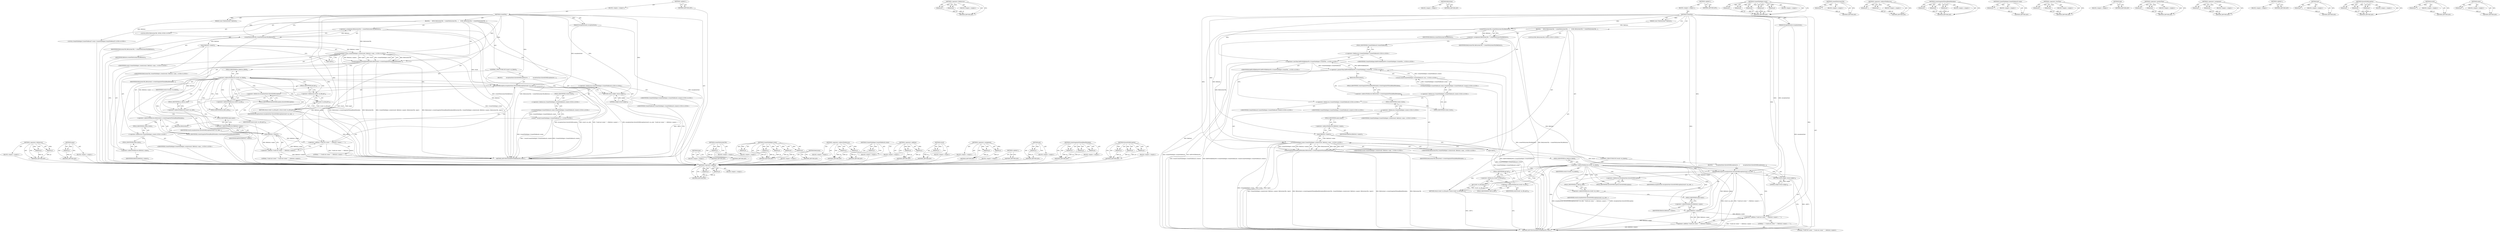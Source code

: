digraph "throwDOMException" {
vulnerable_173 [label=<(METHOD,&lt;operator&gt;.addition)>];
vulnerable_174 [label=<(PARAM,p1)>];
vulnerable_175 [label=<(PARAM,p2)>];
vulnerable_176 [label=<(BLOCK,&lt;empty&gt;,&lt;empty&gt;)>];
vulnerable_177 [label=<(METHOD_RETURN,ANY)>];
vulnerable_125 [label=<(METHOD,&lt;operator&gt;.fieldAccess)>];
vulnerable_126 [label=<(PARAM,p1)>];
vulnerable_127 [label=<(PARAM,p2)>];
vulnerable_128 [label=<(BLOCK,&lt;empty&gt;,&lt;empty&gt;)>];
vulnerable_129 [label=<(METHOD_RETURN,ANY)>];
vulnerable_149 [label=<(METHOD,fileSystem)>];
vulnerable_150 [label=<(BLOCK,&lt;empty&gt;,&lt;empty&gt;)>];
vulnerable_151 [label=<(METHOD_RETURN,ANY)>];
vulnerable_6 [label=<(METHOD,&lt;global&gt;)<SUB>1</SUB>>];
vulnerable_7 [label=<(BLOCK,&lt;empty&gt;,&lt;empty&gt;)<SUB>1</SUB>>];
vulnerable_8 [label=<(METHOD,createFile)<SUB>1</SUB>>];
vulnerable_9 [label=<(PARAM,const FileEntrySync* fileEntry)<SUB>1</SUB>>];
vulnerable_10 [label=<(PARAM,ExceptionState&amp; exceptionState)<SUB>1</SUB>>];
vulnerable_11 [label=<(BLOCK,{
     KURL fileSystemURL = createFileSystemURL...,{
     KURL fileSystemURL = createFileSystemURL...)<SUB>2</SUB>>];
vulnerable_12 [label="<(LOCAL,KURL fileSystemURL: KURL)<SUB>3</SUB>>"];
vulnerable_13 [label=<(&lt;operator&gt;.assignment,fileSystemURL = createFileSystemURL(fileEntry))<SUB>3</SUB>>];
vulnerable_14 [label=<(IDENTIFIER,fileSystemURL,fileSystemURL = createFileSystemURL(fileEntry))<SUB>3</SUB>>];
vulnerable_15 [label=<(createFileSystemURL,createFileSystemURL(fileEntry))<SUB>3</SUB>>];
vulnerable_16 [label=<(IDENTIFIER,fileEntry,createFileSystemURL(fileEntry))<SUB>3</SUB>>];
vulnerable_17 [label="<(&lt;operator&gt;.greaterThan,RefPtrWillBeRawPtr&lt;CreateFileHelper::CreateFile...)<SUB>4</SUB>>"];
vulnerable_18 [label="<(&lt;operator&gt;.lessThan,RefPtrWillBeRawPtr&lt;CreateFileHelper::CreateFile...)<SUB>4</SUB>>"];
vulnerable_19 [label="<(IDENTIFIER,RefPtrWillBeRawPtr,RefPtrWillBeRawPtr&lt;CreateFileHelper::CreateFile...)<SUB>4</SUB>>"];
vulnerable_20 [label="<(&lt;operator&gt;.fieldAccess,CreateFileHelper::CreateFileResult)<SUB>4</SUB>>"];
vulnerable_21 [label="<(IDENTIFIER,CreateFileHelper,RefPtrWillBeRawPtr&lt;CreateFileHelper::CreateFile...)<SUB>4</SUB>>"];
vulnerable_22 [label=<(FIELD_IDENTIFIER,CreateFileResult,CreateFileResult)<SUB>4</SUB>>];
vulnerable_23 [label="<(result,result(CreateFileHelper::CreateFileResult::crea...)<SUB>4</SUB>>"];
vulnerable_24 [label="<(CreateFileHelper.CreateFileResult.create,CreateFileHelper::CreateFileResult::create())<SUB>4</SUB>>"];
vulnerable_25 [label="<(&lt;operator&gt;.fieldAccess,CreateFileHelper::CreateFileResult::create)<SUB>4</SUB>>"];
vulnerable_26 [label="<(&lt;operator&gt;.fieldAccess,CreateFileHelper::CreateFileResult)<SUB>4</SUB>>"];
vulnerable_27 [label="<(IDENTIFIER,CreateFileHelper,CreateFileHelper::CreateFileResult::create())<SUB>4</SUB>>"];
vulnerable_28 [label="<(IDENTIFIER,CreateFileResult,CreateFileHelper::CreateFileResult::create())<SUB>4</SUB>>"];
vulnerable_29 [label=<(FIELD_IDENTIFIER,create,create)<SUB>4</SUB>>];
vulnerable_30 [label=<(createSnapshotFileAndReadMetadata,fileSystem()-&gt;createSnapshotFileAndReadMetadata...)<SUB>5</SUB>>];
vulnerable_31 [label=<(&lt;operator&gt;.indirectFieldAccess,fileSystem()-&gt;createSnapshotFileAndReadMetadata)<SUB>5</SUB>>];
vulnerable_32 [label=<(fileSystem,fileSystem())<SUB>5</SUB>>];
vulnerable_33 [label=<(FIELD_IDENTIFIER,createSnapshotFileAndReadMetadata,createSnapshotFileAndReadMetadata)<SUB>5</SUB>>];
vulnerable_34 [label=<(IDENTIFIER,fileSystemURL,fileSystem()-&gt;createSnapshotFileAndReadMetadata...)<SUB>5</SUB>>];
vulnerable_35 [label="<(CreateFileHelper.create,CreateFileHelper::create(result, fileEntry-&gt;nam...)<SUB>5</SUB>>"];
vulnerable_36 [label="<(&lt;operator&gt;.fieldAccess,CreateFileHelper::create)<SUB>5</SUB>>"];
vulnerable_37 [label="<(IDENTIFIER,CreateFileHelper,CreateFileHelper::create(result, fileEntry-&gt;nam...)<SUB>5</SUB>>"];
vulnerable_38 [label=<(FIELD_IDENTIFIER,create,create)<SUB>5</SUB>>];
vulnerable_39 [label="<(IDENTIFIER,result,CreateFileHelper::create(result, fileEntry-&gt;nam...)<SUB>5</SUB>>"];
vulnerable_40 [label=<(name,fileEntry-&gt;name())<SUB>5</SUB>>];
vulnerable_41 [label=<(&lt;operator&gt;.indirectFieldAccess,fileEntry-&gt;name)<SUB>5</SUB>>];
vulnerable_42 [label=<(IDENTIFIER,fileEntry,fileEntry-&gt;name())<SUB>5</SUB>>];
vulnerable_43 [label=<(FIELD_IDENTIFIER,name,name)<SUB>5</SUB>>];
vulnerable_44 [label="<(IDENTIFIER,fileSystemURL,CreateFileHelper::create(result, fileEntry-&gt;nam...)<SUB>5</SUB>>"];
vulnerable_45 [label=<(type,type())<SUB>5</SUB>>];
vulnerable_46 [label=<(CONTROL_STRUCTURE,IF,if (result-&gt;m_failed))<SUB>6</SUB>>];
vulnerable_47 [label=<(&lt;operator&gt;.indirectFieldAccess,result-&gt;m_failed)<SUB>6</SUB>>];
vulnerable_48 [label=<(IDENTIFIER,result,if (result-&gt;m_failed))<SUB>6</SUB>>];
vulnerable_49 [label=<(FIELD_IDENTIFIER,m_failed,m_failed)<SUB>6</SUB>>];
vulnerable_50 [label=<(BLOCK,{
         exceptionState.throwDOMException(res...,{
         exceptionState.throwDOMException(res...)<SUB>6</SUB>>];
vulnerable_51 [label=<(throwDOMException,exceptionState.throwDOMException(result-&gt;m_code...)<SUB>7</SUB>>];
vulnerable_52 [label=<(&lt;operator&gt;.fieldAccess,exceptionState.throwDOMException)<SUB>7</SUB>>];
vulnerable_53 [label=<(IDENTIFIER,exceptionState,exceptionState.throwDOMException(result-&gt;m_code...)<SUB>7</SUB>>];
vulnerable_54 [label=<(FIELD_IDENTIFIER,throwDOMException,throwDOMException)<SUB>7</SUB>>];
vulnerable_55 [label=<(&lt;operator&gt;.indirectFieldAccess,result-&gt;m_code)<SUB>7</SUB>>];
vulnerable_56 [label=<(IDENTIFIER,result,exceptionState.throwDOMException(result-&gt;m_code...)<SUB>7</SUB>>];
vulnerable_57 [label=<(FIELD_IDENTIFIER,m_code,m_code)<SUB>7</SUB>>];
vulnerable_58 [label=<(&lt;operator&gt;.addition,&quot;Could not create '&quot; + fileEntry-&gt;name() + &quot;'.&quot;)<SUB>7</SUB>>];
vulnerable_59 [label=<(&lt;operator&gt;.addition,&quot;Could not create '&quot; + fileEntry-&gt;name())<SUB>7</SUB>>];
vulnerable_60 [label=<(LITERAL,&quot;Could not create '&quot;,&quot;Could not create '&quot; + fileEntry-&gt;name())<SUB>7</SUB>>];
vulnerable_61 [label=<(name,fileEntry-&gt;name())<SUB>7</SUB>>];
vulnerable_62 [label=<(&lt;operator&gt;.indirectFieldAccess,fileEntry-&gt;name)<SUB>7</SUB>>];
vulnerable_63 [label=<(IDENTIFIER,fileEntry,fileEntry-&gt;name())<SUB>7</SUB>>];
vulnerable_64 [label=<(FIELD_IDENTIFIER,name,name)<SUB>7</SUB>>];
vulnerable_65 [label=<(LITERAL,&quot;'.&quot;,&quot;Could not create '&quot; + fileEntry-&gt;name() + &quot;'.&quot;)<SUB>7</SUB>>];
vulnerable_66 [label=<(RETURN,return nullptr;,return nullptr;)<SUB>8</SUB>>];
vulnerable_67 [label=<(LITERAL,nullptr,return nullptr;)<SUB>8</SUB>>];
vulnerable_68 [label=<(RETURN,return result-&gt;m_file.get();,return result-&gt;m_file.get();)<SUB>10</SUB>>];
vulnerable_69 [label=<(get,result-&gt;m_file.get())<SUB>10</SUB>>];
vulnerable_70 [label=<(&lt;operator&gt;.fieldAccess,result-&gt;m_file.get)<SUB>10</SUB>>];
vulnerable_71 [label=<(&lt;operator&gt;.indirectFieldAccess,result-&gt;m_file)<SUB>10</SUB>>];
vulnerable_72 [label=<(IDENTIFIER,result,result-&gt;m_file.get())<SUB>10</SUB>>];
vulnerable_73 [label=<(FIELD_IDENTIFIER,m_file,m_file)<SUB>10</SUB>>];
vulnerable_74 [label=<(FIELD_IDENTIFIER,get,get)<SUB>10</SUB>>];
vulnerable_75 [label=<(METHOD_RETURN,PassRefPtrWillBeRawPtr&lt;File&gt;)<SUB>1</SUB>>];
vulnerable_77 [label=<(METHOD_RETURN,ANY)<SUB>1</SUB>>];
vulnerable_152 [label=<(METHOD,CreateFileHelper.create)>];
vulnerable_153 [label=<(PARAM,p1)>];
vulnerable_154 [label=<(PARAM,p2)>];
vulnerable_155 [label=<(PARAM,p3)>];
vulnerable_156 [label=<(PARAM,p4)>];
vulnerable_157 [label=<(PARAM,p5)>];
vulnerable_158 [label=<(BLOCK,&lt;empty&gt;,&lt;empty&gt;)>];
vulnerable_159 [label=<(METHOD_RETURN,ANY)>];
vulnerable_111 [label=<(METHOD,createFileSystemURL)>];
vulnerable_112 [label=<(PARAM,p1)>];
vulnerable_113 [label=<(BLOCK,&lt;empty&gt;,&lt;empty&gt;)>];
vulnerable_114 [label=<(METHOD_RETURN,ANY)>];
vulnerable_144 [label=<(METHOD,&lt;operator&gt;.indirectFieldAccess)>];
vulnerable_145 [label=<(PARAM,p1)>];
vulnerable_146 [label=<(PARAM,p2)>];
vulnerable_147 [label=<(BLOCK,&lt;empty&gt;,&lt;empty&gt;)>];
vulnerable_148 [label=<(METHOD_RETURN,ANY)>];
vulnerable_138 [label=<(METHOD,createSnapshotFileAndReadMetadata)>];
vulnerable_139 [label=<(PARAM,p1)>];
vulnerable_140 [label=<(PARAM,p2)>];
vulnerable_141 [label=<(PARAM,p3)>];
vulnerable_142 [label=<(BLOCK,&lt;empty&gt;,&lt;empty&gt;)>];
vulnerable_143 [label=<(METHOD_RETURN,ANY)>];
vulnerable_134 [label=<(METHOD,CreateFileHelper.CreateFileResult.create)>];
vulnerable_135 [label=<(PARAM,p1)>];
vulnerable_136 [label=<(BLOCK,&lt;empty&gt;,&lt;empty&gt;)>];
vulnerable_137 [label=<(METHOD_RETURN,ANY)>];
vulnerable_120 [label=<(METHOD,&lt;operator&gt;.lessThan)>];
vulnerable_121 [label=<(PARAM,p1)>];
vulnerable_122 [label=<(PARAM,p2)>];
vulnerable_123 [label=<(BLOCK,&lt;empty&gt;,&lt;empty&gt;)>];
vulnerable_124 [label=<(METHOD_RETURN,ANY)>];
vulnerable_164 [label=<(METHOD,type)>];
vulnerable_165 [label=<(BLOCK,&lt;empty&gt;,&lt;empty&gt;)>];
vulnerable_166 [label=<(METHOD_RETURN,ANY)>];
vulnerable_115 [label=<(METHOD,&lt;operator&gt;.greaterThan)>];
vulnerable_116 [label=<(PARAM,p1)>];
vulnerable_117 [label=<(PARAM,p2)>];
vulnerable_118 [label=<(BLOCK,&lt;empty&gt;,&lt;empty&gt;)>];
vulnerable_119 [label=<(METHOD_RETURN,ANY)>];
vulnerable_106 [label=<(METHOD,&lt;operator&gt;.assignment)>];
vulnerable_107 [label=<(PARAM,p1)>];
vulnerable_108 [label=<(PARAM,p2)>];
vulnerable_109 [label=<(BLOCK,&lt;empty&gt;,&lt;empty&gt;)>];
vulnerable_110 [label=<(METHOD_RETURN,ANY)>];
vulnerable_100 [label=<(METHOD,&lt;global&gt;)<SUB>1</SUB>>];
vulnerable_101 [label=<(BLOCK,&lt;empty&gt;,&lt;empty&gt;)>];
vulnerable_102 [label=<(METHOD_RETURN,ANY)>];
vulnerable_178 [label=<(METHOD,get)>];
vulnerable_179 [label=<(PARAM,p1)>];
vulnerable_180 [label=<(BLOCK,&lt;empty&gt;,&lt;empty&gt;)>];
vulnerable_181 [label=<(METHOD_RETURN,ANY)>];
vulnerable_167 [label=<(METHOD,throwDOMException)>];
vulnerable_168 [label=<(PARAM,p1)>];
vulnerable_169 [label=<(PARAM,p2)>];
vulnerable_170 [label=<(PARAM,p3)>];
vulnerable_171 [label=<(BLOCK,&lt;empty&gt;,&lt;empty&gt;)>];
vulnerable_172 [label=<(METHOD_RETURN,ANY)>];
vulnerable_130 [label=<(METHOD,result)>];
vulnerable_131 [label=<(PARAM,p1)>];
vulnerable_132 [label=<(BLOCK,&lt;empty&gt;,&lt;empty&gt;)>];
vulnerable_133 [label=<(METHOD_RETURN,ANY)>];
vulnerable_160 [label=<(METHOD,name)>];
vulnerable_161 [label=<(PARAM,p1)>];
vulnerable_162 [label=<(BLOCK,&lt;empty&gt;,&lt;empty&gt;)>];
vulnerable_163 [label=<(METHOD_RETURN,ANY)>];
fixed_120 [label=<(METHOD,&lt;operator&gt;.fieldAccess)>];
fixed_121 [label=<(PARAM,p1)>];
fixed_122 [label=<(PARAM,p2)>];
fixed_123 [label=<(BLOCK,&lt;empty&gt;,&lt;empty&gt;)>];
fixed_124 [label=<(METHOD_RETURN,ANY)>];
fixed_147 [label=<(METHOD,name)>];
fixed_148 [label=<(PARAM,p1)>];
fixed_149 [label=<(BLOCK,&lt;empty&gt;,&lt;empty&gt;)>];
fixed_150 [label=<(METHOD_RETURN,ANY)>];
fixed_6 [label=<(METHOD,&lt;global&gt;)<SUB>1</SUB>>];
fixed_7 [label=<(BLOCK,&lt;empty&gt;,&lt;empty&gt;)<SUB>1</SUB>>];
fixed_8 [label=<(METHOD,createFile)<SUB>1</SUB>>];
fixed_9 [label=<(PARAM,const FileEntrySync* fileEntry)<SUB>1</SUB>>];
fixed_10 [label=<(PARAM,ExceptionState&amp; exceptionState)<SUB>1</SUB>>];
fixed_11 [label=<(BLOCK,{
     KURL fileSystemURL = createFileSystemURL...,{
     KURL fileSystemURL = createFileSystemURL...)<SUB>2</SUB>>];
fixed_12 [label="<(LOCAL,KURL fileSystemURL: KURL)<SUB>3</SUB>>"];
fixed_13 [label=<(&lt;operator&gt;.assignment,fileSystemURL = createFileSystemURL(fileEntry))<SUB>3</SUB>>];
fixed_14 [label=<(IDENTIFIER,fileSystemURL,fileSystemURL = createFileSystemURL(fileEntry))<SUB>3</SUB>>];
fixed_15 [label=<(createFileSystemURL,createFileSystemURL(fileEntry))<SUB>3</SUB>>];
fixed_16 [label=<(IDENTIFIER,fileEntry,createFileSystemURL(fileEntry))<SUB>3</SUB>>];
fixed_17 [label="<(LOCAL,CreateFileHelper.CreateFileResult* result: CreateFileHelper.CreateFileResult*)<SUB>4</SUB>>"];
fixed_18 [label="<(result,* result(CreateFileHelper::CreateFileResult::cr...)<SUB>4</SUB>>"];
fixed_19 [label="<(CreateFileHelper.CreateFileResult.create,CreateFileHelper::CreateFileResult::create())<SUB>4</SUB>>"];
fixed_20 [label="<(&lt;operator&gt;.fieldAccess,CreateFileHelper::CreateFileResult::create)<SUB>4</SUB>>"];
fixed_21 [label="<(&lt;operator&gt;.fieldAccess,CreateFileHelper::CreateFileResult)<SUB>4</SUB>>"];
fixed_22 [label="<(IDENTIFIER,CreateFileHelper,CreateFileHelper::CreateFileResult::create())<SUB>4</SUB>>"];
fixed_23 [label="<(IDENTIFIER,CreateFileResult,CreateFileHelper::CreateFileResult::create())<SUB>4</SUB>>"];
fixed_24 [label=<(FIELD_IDENTIFIER,create,create)<SUB>4</SUB>>];
fixed_25 [label=<(createSnapshotFileAndReadMetadata,fileSystem()-&gt;createSnapshotFileAndReadMetadata...)<SUB>5</SUB>>];
fixed_26 [label=<(&lt;operator&gt;.indirectFieldAccess,fileSystem()-&gt;createSnapshotFileAndReadMetadata)<SUB>5</SUB>>];
fixed_27 [label=<(fileSystem,fileSystem())<SUB>5</SUB>>];
fixed_28 [label=<(FIELD_IDENTIFIER,createSnapshotFileAndReadMetadata,createSnapshotFileAndReadMetadata)<SUB>5</SUB>>];
fixed_29 [label=<(IDENTIFIER,fileSystemURL,fileSystem()-&gt;createSnapshotFileAndReadMetadata...)<SUB>5</SUB>>];
fixed_30 [label="<(CreateFileHelper.create,CreateFileHelper::create(result, fileEntry-&gt;nam...)<SUB>5</SUB>>"];
fixed_31 [label="<(&lt;operator&gt;.fieldAccess,CreateFileHelper::create)<SUB>5</SUB>>"];
fixed_32 [label="<(IDENTIFIER,CreateFileHelper,CreateFileHelper::create(result, fileEntry-&gt;nam...)<SUB>5</SUB>>"];
fixed_33 [label=<(FIELD_IDENTIFIER,create,create)<SUB>5</SUB>>];
fixed_34 [label="<(IDENTIFIER,result,CreateFileHelper::create(result, fileEntry-&gt;nam...)<SUB>5</SUB>>"];
fixed_35 [label=<(name,fileEntry-&gt;name())<SUB>5</SUB>>];
fixed_36 [label=<(&lt;operator&gt;.indirectFieldAccess,fileEntry-&gt;name)<SUB>5</SUB>>];
fixed_37 [label=<(IDENTIFIER,fileEntry,fileEntry-&gt;name())<SUB>5</SUB>>];
fixed_38 [label=<(FIELD_IDENTIFIER,name,name)<SUB>5</SUB>>];
fixed_39 [label="<(IDENTIFIER,fileSystemURL,CreateFileHelper::create(result, fileEntry-&gt;nam...)<SUB>5</SUB>>"];
fixed_40 [label=<(type,type())<SUB>5</SUB>>];
fixed_41 [label=<(CONTROL_STRUCTURE,IF,if (result-&gt;m_failed))<SUB>6</SUB>>];
fixed_42 [label=<(&lt;operator&gt;.indirectFieldAccess,result-&gt;m_failed)<SUB>6</SUB>>];
fixed_43 [label=<(IDENTIFIER,result,if (result-&gt;m_failed))<SUB>6</SUB>>];
fixed_44 [label=<(FIELD_IDENTIFIER,m_failed,m_failed)<SUB>6</SUB>>];
fixed_45 [label=<(BLOCK,{
         exceptionState.throwDOMException(res...,{
         exceptionState.throwDOMException(res...)<SUB>6</SUB>>];
fixed_46 [label=<(throwDOMException,exceptionState.throwDOMException(result-&gt;m_code...)<SUB>7</SUB>>];
fixed_47 [label=<(&lt;operator&gt;.fieldAccess,exceptionState.throwDOMException)<SUB>7</SUB>>];
fixed_48 [label=<(IDENTIFIER,exceptionState,exceptionState.throwDOMException(result-&gt;m_code...)<SUB>7</SUB>>];
fixed_49 [label=<(FIELD_IDENTIFIER,throwDOMException,throwDOMException)<SUB>7</SUB>>];
fixed_50 [label=<(&lt;operator&gt;.indirectFieldAccess,result-&gt;m_code)<SUB>7</SUB>>];
fixed_51 [label=<(IDENTIFIER,result,exceptionState.throwDOMException(result-&gt;m_code...)<SUB>7</SUB>>];
fixed_52 [label=<(FIELD_IDENTIFIER,m_code,m_code)<SUB>7</SUB>>];
fixed_53 [label=<(&lt;operator&gt;.addition,&quot;Could not create '&quot; + fileEntry-&gt;name() + &quot;'.&quot;)<SUB>7</SUB>>];
fixed_54 [label=<(&lt;operator&gt;.addition,&quot;Could not create '&quot; + fileEntry-&gt;name())<SUB>7</SUB>>];
fixed_55 [label=<(LITERAL,&quot;Could not create '&quot;,&quot;Could not create '&quot; + fileEntry-&gt;name())<SUB>7</SUB>>];
fixed_56 [label=<(name,fileEntry-&gt;name())<SUB>7</SUB>>];
fixed_57 [label=<(&lt;operator&gt;.indirectFieldAccess,fileEntry-&gt;name)<SUB>7</SUB>>];
fixed_58 [label=<(IDENTIFIER,fileEntry,fileEntry-&gt;name())<SUB>7</SUB>>];
fixed_59 [label=<(FIELD_IDENTIFIER,name,name)<SUB>7</SUB>>];
fixed_60 [label=<(LITERAL,&quot;'.&quot;,&quot;Could not create '&quot; + fileEntry-&gt;name() + &quot;'.&quot;)<SUB>7</SUB>>];
fixed_61 [label=<(RETURN,return nullptr;,return nullptr;)<SUB>8</SUB>>];
fixed_62 [label=<(LITERAL,nullptr,return nullptr;)<SUB>8</SUB>>];
fixed_63 [label=<(RETURN,return result-&gt;m_file.get();,return result-&gt;m_file.get();)<SUB>10</SUB>>];
fixed_64 [label=<(get,result-&gt;m_file.get())<SUB>10</SUB>>];
fixed_65 [label=<(&lt;operator&gt;.fieldAccess,result-&gt;m_file.get)<SUB>10</SUB>>];
fixed_66 [label=<(&lt;operator&gt;.indirectFieldAccess,result-&gt;m_file)<SUB>10</SUB>>];
fixed_67 [label=<(IDENTIFIER,result,result-&gt;m_file.get())<SUB>10</SUB>>];
fixed_68 [label=<(FIELD_IDENTIFIER,m_file,m_file)<SUB>10</SUB>>];
fixed_69 [label=<(FIELD_IDENTIFIER,get,get)<SUB>10</SUB>>];
fixed_70 [label=<(METHOD_RETURN,PassRefPtrWillBeRawPtr&lt;File&gt;)<SUB>1</SUB>>];
fixed_72 [label=<(METHOD_RETURN,ANY)<SUB>1</SUB>>];
fixed_151 [label=<(METHOD,type)>];
fixed_152 [label=<(BLOCK,&lt;empty&gt;,&lt;empty&gt;)>];
fixed_153 [label=<(METHOD_RETURN,ANY)>];
fixed_108 [label=<(METHOD,createFileSystemURL)>];
fixed_109 [label=<(PARAM,p1)>];
fixed_110 [label=<(BLOCK,&lt;empty&gt;,&lt;empty&gt;)>];
fixed_111 [label=<(METHOD_RETURN,ANY)>];
fixed_139 [label=<(METHOD,CreateFileHelper.create)>];
fixed_140 [label=<(PARAM,p1)>];
fixed_141 [label=<(PARAM,p2)>];
fixed_142 [label=<(PARAM,p3)>];
fixed_143 [label=<(PARAM,p4)>];
fixed_144 [label=<(PARAM,p5)>];
fixed_145 [label=<(BLOCK,&lt;empty&gt;,&lt;empty&gt;)>];
fixed_146 [label=<(METHOD_RETURN,ANY)>];
fixed_136 [label=<(METHOD,fileSystem)>];
fixed_137 [label=<(BLOCK,&lt;empty&gt;,&lt;empty&gt;)>];
fixed_138 [label=<(METHOD_RETURN,ANY)>];
fixed_131 [label=<(METHOD,&lt;operator&gt;.indirectFieldAccess)>];
fixed_132 [label=<(PARAM,p1)>];
fixed_133 [label=<(PARAM,p2)>];
fixed_134 [label=<(BLOCK,&lt;empty&gt;,&lt;empty&gt;)>];
fixed_135 [label=<(METHOD_RETURN,ANY)>];
fixed_116 [label=<(METHOD,CreateFileHelper.CreateFileResult.create)>];
fixed_117 [label=<(PARAM,p1)>];
fixed_118 [label=<(BLOCK,&lt;empty&gt;,&lt;empty&gt;)>];
fixed_119 [label=<(METHOD_RETURN,ANY)>];
fixed_160 [label=<(METHOD,&lt;operator&gt;.addition)>];
fixed_161 [label=<(PARAM,p1)>];
fixed_162 [label=<(PARAM,p2)>];
fixed_163 [label=<(BLOCK,&lt;empty&gt;,&lt;empty&gt;)>];
fixed_164 [label=<(METHOD_RETURN,ANY)>];
fixed_112 [label=<(METHOD,result)>];
fixed_113 [label=<(PARAM,p1)>];
fixed_114 [label=<(BLOCK,&lt;empty&gt;,&lt;empty&gt;)>];
fixed_115 [label=<(METHOD_RETURN,ANY)>];
fixed_103 [label=<(METHOD,&lt;operator&gt;.assignment)>];
fixed_104 [label=<(PARAM,p1)>];
fixed_105 [label=<(PARAM,p2)>];
fixed_106 [label=<(BLOCK,&lt;empty&gt;,&lt;empty&gt;)>];
fixed_107 [label=<(METHOD_RETURN,ANY)>];
fixed_97 [label=<(METHOD,&lt;global&gt;)<SUB>1</SUB>>];
fixed_98 [label=<(BLOCK,&lt;empty&gt;,&lt;empty&gt;)>];
fixed_99 [label=<(METHOD_RETURN,ANY)>];
fixed_165 [label=<(METHOD,get)>];
fixed_166 [label=<(PARAM,p1)>];
fixed_167 [label=<(BLOCK,&lt;empty&gt;,&lt;empty&gt;)>];
fixed_168 [label=<(METHOD_RETURN,ANY)>];
fixed_125 [label=<(METHOD,createSnapshotFileAndReadMetadata)>];
fixed_126 [label=<(PARAM,p1)>];
fixed_127 [label=<(PARAM,p2)>];
fixed_128 [label=<(PARAM,p3)>];
fixed_129 [label=<(BLOCK,&lt;empty&gt;,&lt;empty&gt;)>];
fixed_130 [label=<(METHOD_RETURN,ANY)>];
fixed_154 [label=<(METHOD,throwDOMException)>];
fixed_155 [label=<(PARAM,p1)>];
fixed_156 [label=<(PARAM,p2)>];
fixed_157 [label=<(PARAM,p3)>];
fixed_158 [label=<(BLOCK,&lt;empty&gt;,&lt;empty&gt;)>];
fixed_159 [label=<(METHOD_RETURN,ANY)>];
vulnerable_173 -> vulnerable_174  [key=0, label="AST: "];
vulnerable_173 -> vulnerable_174  [key=1, label="DDG: "];
vulnerable_173 -> vulnerable_176  [key=0, label="AST: "];
vulnerable_173 -> vulnerable_175  [key=0, label="AST: "];
vulnerable_173 -> vulnerable_175  [key=1, label="DDG: "];
vulnerable_173 -> vulnerable_177  [key=0, label="AST: "];
vulnerable_173 -> vulnerable_177  [key=1, label="CFG: "];
vulnerable_174 -> vulnerable_177  [key=0, label="DDG: p1"];
vulnerable_175 -> vulnerable_177  [key=0, label="DDG: p2"];
vulnerable_125 -> vulnerable_126  [key=0, label="AST: "];
vulnerable_125 -> vulnerable_126  [key=1, label="DDG: "];
vulnerable_125 -> vulnerable_128  [key=0, label="AST: "];
vulnerable_125 -> vulnerable_127  [key=0, label="AST: "];
vulnerable_125 -> vulnerable_127  [key=1, label="DDG: "];
vulnerable_125 -> vulnerable_129  [key=0, label="AST: "];
vulnerable_125 -> vulnerable_129  [key=1, label="CFG: "];
vulnerable_126 -> vulnerable_129  [key=0, label="DDG: p1"];
vulnerable_127 -> vulnerable_129  [key=0, label="DDG: p2"];
vulnerable_149 -> vulnerable_150  [key=0, label="AST: "];
vulnerable_149 -> vulnerable_151  [key=0, label="AST: "];
vulnerable_149 -> vulnerable_151  [key=1, label="CFG: "];
vulnerable_6 -> vulnerable_7  [key=0, label="AST: "];
vulnerable_6 -> vulnerable_77  [key=0, label="AST: "];
vulnerable_6 -> vulnerable_77  [key=1, label="CFG: "];
vulnerable_7 -> vulnerable_8  [key=0, label="AST: "];
vulnerable_8 -> vulnerable_9  [key=0, label="AST: "];
vulnerable_8 -> vulnerable_9  [key=1, label="DDG: "];
vulnerable_8 -> vulnerable_10  [key=0, label="AST: "];
vulnerable_8 -> vulnerable_10  [key=1, label="DDG: "];
vulnerable_8 -> vulnerable_11  [key=0, label="AST: "];
vulnerable_8 -> vulnerable_75  [key=0, label="AST: "];
vulnerable_8 -> vulnerable_15  [key=0, label="CFG: "];
vulnerable_8 -> vulnerable_15  [key=1, label="DDG: "];
vulnerable_8 -> vulnerable_30  [key=0, label="DDG: "];
vulnerable_8 -> vulnerable_18  [key=0, label="DDG: "];
vulnerable_8 -> vulnerable_35  [key=0, label="DDG: "];
vulnerable_8 -> vulnerable_66  [key=0, label="DDG: "];
vulnerable_8 -> vulnerable_51  [key=0, label="DDG: "];
vulnerable_8 -> vulnerable_67  [key=0, label="DDG: "];
vulnerable_8 -> vulnerable_58  [key=0, label="DDG: "];
vulnerable_8 -> vulnerable_59  [key=0, label="DDG: "];
vulnerable_9 -> vulnerable_15  [key=0, label="DDG: fileEntry"];
vulnerable_10 -> vulnerable_75  [key=0, label="DDG: exceptionState"];
vulnerable_10 -> vulnerable_51  [key=0, label="DDG: exceptionState"];
vulnerable_11 -> vulnerable_12  [key=0, label="AST: "];
vulnerable_11 -> vulnerable_13  [key=0, label="AST: "];
vulnerable_11 -> vulnerable_17  [key=0, label="AST: "];
vulnerable_11 -> vulnerable_30  [key=0, label="AST: "];
vulnerable_11 -> vulnerable_46  [key=0, label="AST: "];
vulnerable_11 -> vulnerable_68  [key=0, label="AST: "];
vulnerable_13 -> vulnerable_14  [key=0, label="AST: "];
vulnerable_13 -> vulnerable_15  [key=0, label="AST: "];
vulnerable_13 -> vulnerable_22  [key=0, label="CFG: "];
vulnerable_13 -> vulnerable_75  [key=0, label="DDG: createFileSystemURL(fileEntry)"];
vulnerable_13 -> vulnerable_75  [key=1, label="DDG: fileSystemURL = createFileSystemURL(fileEntry)"];
vulnerable_13 -> vulnerable_35  [key=0, label="DDG: fileSystemURL"];
vulnerable_15 -> vulnerable_16  [key=0, label="AST: "];
vulnerable_15 -> vulnerable_13  [key=0, label="CFG: "];
vulnerable_15 -> vulnerable_13  [key=1, label="DDG: fileEntry"];
vulnerable_15 -> vulnerable_75  [key=0, label="DDG: fileEntry"];
vulnerable_15 -> vulnerable_40  [key=0, label="DDG: fileEntry"];
vulnerable_15 -> vulnerable_61  [key=0, label="DDG: fileEntry"];
vulnerable_17 -> vulnerable_18  [key=0, label="AST: "];
vulnerable_17 -> vulnerable_23  [key=0, label="AST: "];
vulnerable_17 -> vulnerable_32  [key=0, label="CFG: "];
vulnerable_17 -> vulnerable_75  [key=0, label="DDG: RefPtrWillBeRawPtr&lt;CreateFileHelper::CreateFileResult"];
vulnerable_17 -> vulnerable_75  [key=1, label="DDG: result(CreateFileHelper::CreateFileResult::create())"];
vulnerable_17 -> vulnerable_75  [key=2, label="DDG: RefPtrWillBeRawPtr&lt;CreateFileHelper::CreateFileResult&gt; result(CreateFileHelper::CreateFileResult::create())"];
vulnerable_18 -> vulnerable_19  [key=0, label="AST: "];
vulnerable_18 -> vulnerable_20  [key=0, label="AST: "];
vulnerable_18 -> vulnerable_26  [key=0, label="CFG: "];
vulnerable_18 -> vulnerable_75  [key=0, label="DDG: CreateFileHelper::CreateFileResult"];
vulnerable_18 -> vulnerable_75  [key=1, label="DDG: RefPtrWillBeRawPtr"];
vulnerable_18 -> vulnerable_17  [key=0, label="DDG: RefPtrWillBeRawPtr"];
vulnerable_18 -> vulnerable_17  [key=1, label="DDG: CreateFileHelper::CreateFileResult"];
vulnerable_20 -> vulnerable_21  [key=0, label="AST: "];
vulnerable_20 -> vulnerable_22  [key=0, label="AST: "];
vulnerable_20 -> vulnerable_18  [key=0, label="CFG: "];
vulnerable_22 -> vulnerable_20  [key=0, label="CFG: "];
vulnerable_23 -> vulnerable_24  [key=0, label="AST: "];
vulnerable_23 -> vulnerable_17  [key=0, label="CFG: "];
vulnerable_23 -> vulnerable_17  [key=1, label="DDG: CreateFileHelper::CreateFileResult::create()"];
vulnerable_23 -> vulnerable_75  [key=0, label="DDG: CreateFileHelper::CreateFileResult::create()"];
vulnerable_24 -> vulnerable_25  [key=0, label="AST: "];
vulnerable_24 -> vulnerable_23  [key=0, label="CFG: "];
vulnerable_24 -> vulnerable_23  [key=1, label="DDG: CreateFileHelper::CreateFileResult::create"];
vulnerable_24 -> vulnerable_75  [key=0, label="DDG: CreateFileHelper::CreateFileResult::create"];
vulnerable_25 -> vulnerable_26  [key=0, label="AST: "];
vulnerable_25 -> vulnerable_29  [key=0, label="AST: "];
vulnerable_25 -> vulnerable_24  [key=0, label="CFG: "];
vulnerable_26 -> vulnerable_27  [key=0, label="AST: "];
vulnerable_26 -> vulnerable_28  [key=0, label="AST: "];
vulnerable_26 -> vulnerable_29  [key=0, label="CFG: "];
vulnerable_29 -> vulnerable_25  [key=0, label="CFG: "];
vulnerable_30 -> vulnerable_31  [key=0, label="AST: "];
vulnerable_30 -> vulnerable_34  [key=0, label="AST: "];
vulnerable_30 -> vulnerable_35  [key=0, label="AST: "];
vulnerable_30 -> vulnerable_49  [key=0, label="CFG: "];
vulnerable_30 -> vulnerable_75  [key=0, label="DDG: fileSystem()-&gt;createSnapshotFileAndReadMetadata"];
vulnerable_30 -> vulnerable_75  [key=1, label="DDG: fileSystemURL"];
vulnerable_30 -> vulnerable_75  [key=2, label="DDG: CreateFileHelper::create(result, fileEntry-&gt;name(), fileSystemURL, type())"];
vulnerable_30 -> vulnerable_75  [key=3, label="DDG: fileSystem()-&gt;createSnapshotFileAndReadMetadata(fileSystemURL, CreateFileHelper::create(result, fileEntry-&gt;name(), fileSystemURL, type()))"];
vulnerable_31 -> vulnerable_32  [key=0, label="AST: "];
vulnerable_31 -> vulnerable_33  [key=0, label="AST: "];
vulnerable_31 -> vulnerable_38  [key=0, label="CFG: "];
vulnerable_32 -> vulnerable_33  [key=0, label="CFG: "];
vulnerable_33 -> vulnerable_31  [key=0, label="CFG: "];
vulnerable_35 -> vulnerable_36  [key=0, label="AST: "];
vulnerable_35 -> vulnerable_39  [key=0, label="AST: "];
vulnerable_35 -> vulnerable_40  [key=0, label="AST: "];
vulnerable_35 -> vulnerable_44  [key=0, label="AST: "];
vulnerable_35 -> vulnerable_45  [key=0, label="AST: "];
vulnerable_35 -> vulnerable_30  [key=0, label="CFG: "];
vulnerable_35 -> vulnerable_30  [key=1, label="DDG: fileSystemURL"];
vulnerable_35 -> vulnerable_30  [key=2, label="DDG: type()"];
vulnerable_35 -> vulnerable_30  [key=3, label="DDG: result"];
vulnerable_35 -> vulnerable_30  [key=4, label="DDG: fileEntry-&gt;name()"];
vulnerable_35 -> vulnerable_30  [key=5, label="DDG: CreateFileHelper::create"];
vulnerable_35 -> vulnerable_75  [key=0, label="DDG: CreateFileHelper::create"];
vulnerable_35 -> vulnerable_75  [key=1, label="DDG: result"];
vulnerable_35 -> vulnerable_75  [key=2, label="DDG: type()"];
vulnerable_35 -> vulnerable_51  [key=0, label="DDG: result"];
vulnerable_36 -> vulnerable_37  [key=0, label="AST: "];
vulnerable_36 -> vulnerable_38  [key=0, label="AST: "];
vulnerable_36 -> vulnerable_43  [key=0, label="CFG: "];
vulnerable_38 -> vulnerable_36  [key=0, label="CFG: "];
vulnerable_40 -> vulnerable_41  [key=0, label="AST: "];
vulnerable_40 -> vulnerable_45  [key=0, label="CFG: "];
vulnerable_40 -> vulnerable_35  [key=0, label="DDG: fileEntry-&gt;name"];
vulnerable_40 -> vulnerable_61  [key=0, label="DDG: fileEntry-&gt;name"];
vulnerable_41 -> vulnerable_42  [key=0, label="AST: "];
vulnerable_41 -> vulnerable_43  [key=0, label="AST: "];
vulnerable_41 -> vulnerable_40  [key=0, label="CFG: "];
vulnerable_43 -> vulnerable_41  [key=0, label="CFG: "];
vulnerable_45 -> vulnerable_35  [key=0, label="CFG: "];
vulnerable_46 -> vulnerable_47  [key=0, label="AST: "];
vulnerable_46 -> vulnerable_50  [key=0, label="AST: "];
vulnerable_47 -> vulnerable_48  [key=0, label="AST: "];
vulnerable_47 -> vulnerable_49  [key=0, label="AST: "];
vulnerable_47 -> vulnerable_54  [key=0, label="CFG: "];
vulnerable_47 -> vulnerable_54  [key=1, label="CDG: "];
vulnerable_47 -> vulnerable_73  [key=0, label="CFG: "];
vulnerable_47 -> vulnerable_73  [key=1, label="CDG: "];
vulnerable_47 -> vulnerable_58  [key=0, label="CDG: "];
vulnerable_47 -> vulnerable_68  [key=0, label="CDG: "];
vulnerable_47 -> vulnerable_61  [key=0, label="CDG: "];
vulnerable_47 -> vulnerable_64  [key=0, label="CDG: "];
vulnerable_47 -> vulnerable_51  [key=0, label="CDG: "];
vulnerable_47 -> vulnerable_57  [key=0, label="CDG: "];
vulnerable_47 -> vulnerable_66  [key=0, label="CDG: "];
vulnerable_47 -> vulnerable_71  [key=0, label="CDG: "];
vulnerable_47 -> vulnerable_52  [key=0, label="CDG: "];
vulnerable_47 -> vulnerable_69  [key=0, label="CDG: "];
vulnerable_47 -> vulnerable_70  [key=0, label="CDG: "];
vulnerable_47 -> vulnerable_74  [key=0, label="CDG: "];
vulnerable_47 -> vulnerable_59  [key=0, label="CDG: "];
vulnerable_47 -> vulnerable_55  [key=0, label="CDG: "];
vulnerable_47 -> vulnerable_62  [key=0, label="CDG: "];
vulnerable_49 -> vulnerable_47  [key=0, label="CFG: "];
vulnerable_50 -> vulnerable_51  [key=0, label="AST: "];
vulnerable_50 -> vulnerable_66  [key=0, label="AST: "];
vulnerable_51 -> vulnerable_52  [key=0, label="AST: "];
vulnerable_51 -> vulnerable_55  [key=0, label="AST: "];
vulnerable_51 -> vulnerable_58  [key=0, label="AST: "];
vulnerable_51 -> vulnerable_66  [key=0, label="CFG: "];
vulnerable_51 -> vulnerable_75  [key=0, label="DDG: exceptionState.throwDOMException"];
vulnerable_51 -> vulnerable_75  [key=1, label="DDG: result-&gt;m_code"];
vulnerable_51 -> vulnerable_75  [key=2, label="DDG: &quot;Could not create '&quot; + fileEntry-&gt;name() + &quot;'.&quot;"];
vulnerable_51 -> vulnerable_75  [key=3, label="DDG: exceptionState.throwDOMException(result-&gt;m_code, &quot;Could not create '&quot; + fileEntry-&gt;name() + &quot;'.&quot;)"];
vulnerable_52 -> vulnerable_53  [key=0, label="AST: "];
vulnerable_52 -> vulnerable_54  [key=0, label="AST: "];
vulnerable_52 -> vulnerable_57  [key=0, label="CFG: "];
vulnerable_54 -> vulnerable_52  [key=0, label="CFG: "];
vulnerable_55 -> vulnerable_56  [key=0, label="AST: "];
vulnerable_55 -> vulnerable_57  [key=0, label="AST: "];
vulnerable_55 -> vulnerable_64  [key=0, label="CFG: "];
vulnerable_57 -> vulnerable_55  [key=0, label="CFG: "];
vulnerable_58 -> vulnerable_59  [key=0, label="AST: "];
vulnerable_58 -> vulnerable_65  [key=0, label="AST: "];
vulnerable_58 -> vulnerable_51  [key=0, label="CFG: "];
vulnerable_58 -> vulnerable_75  [key=0, label="DDG: &quot;Could not create '&quot; + fileEntry-&gt;name()"];
vulnerable_59 -> vulnerable_60  [key=0, label="AST: "];
vulnerable_59 -> vulnerable_61  [key=0, label="AST: "];
vulnerable_59 -> vulnerable_58  [key=0, label="CFG: "];
vulnerable_59 -> vulnerable_75  [key=0, label="DDG: fileEntry-&gt;name()"];
vulnerable_61 -> vulnerable_62  [key=0, label="AST: "];
vulnerable_61 -> vulnerable_59  [key=0, label="CFG: "];
vulnerable_61 -> vulnerable_59  [key=1, label="DDG: fileEntry-&gt;name"];
vulnerable_61 -> vulnerable_75  [key=0, label="DDG: fileEntry-&gt;name"];
vulnerable_61 -> vulnerable_51  [key=0, label="DDG: fileEntry-&gt;name"];
vulnerable_61 -> vulnerable_58  [key=0, label="DDG: fileEntry-&gt;name"];
vulnerable_62 -> vulnerable_63  [key=0, label="AST: "];
vulnerable_62 -> vulnerable_64  [key=0, label="AST: "];
vulnerable_62 -> vulnerable_61  [key=0, label="CFG: "];
vulnerable_64 -> vulnerable_62  [key=0, label="CFG: "];
vulnerable_66 -> vulnerable_67  [key=0, label="AST: "];
vulnerable_66 -> vulnerable_75  [key=0, label="CFG: "];
vulnerable_66 -> vulnerable_75  [key=1, label="DDG: &lt;RET&gt;"];
vulnerable_67 -> vulnerable_66  [key=0, label="DDG: nullptr"];
vulnerable_68 -> vulnerable_69  [key=0, label="AST: "];
vulnerable_68 -> vulnerable_75  [key=0, label="CFG: "];
vulnerable_68 -> vulnerable_75  [key=1, label="DDG: &lt;RET&gt;"];
vulnerable_69 -> vulnerable_70  [key=0, label="AST: "];
vulnerable_69 -> vulnerable_68  [key=0, label="CFG: "];
vulnerable_69 -> vulnerable_68  [key=1, label="DDG: result-&gt;m_file.get()"];
vulnerable_70 -> vulnerable_71  [key=0, label="AST: "];
vulnerable_70 -> vulnerable_74  [key=0, label="AST: "];
vulnerable_70 -> vulnerable_69  [key=0, label="CFG: "];
vulnerable_71 -> vulnerable_72  [key=0, label="AST: "];
vulnerable_71 -> vulnerable_73  [key=0, label="AST: "];
vulnerable_71 -> vulnerable_74  [key=0, label="CFG: "];
vulnerable_73 -> vulnerable_71  [key=0, label="CFG: "];
vulnerable_74 -> vulnerable_70  [key=0, label="CFG: "];
vulnerable_152 -> vulnerable_153  [key=0, label="AST: "];
vulnerable_152 -> vulnerable_153  [key=1, label="DDG: "];
vulnerable_152 -> vulnerable_158  [key=0, label="AST: "];
vulnerable_152 -> vulnerable_154  [key=0, label="AST: "];
vulnerable_152 -> vulnerable_154  [key=1, label="DDG: "];
vulnerable_152 -> vulnerable_159  [key=0, label="AST: "];
vulnerable_152 -> vulnerable_159  [key=1, label="CFG: "];
vulnerable_152 -> vulnerable_155  [key=0, label="AST: "];
vulnerable_152 -> vulnerable_155  [key=1, label="DDG: "];
vulnerable_152 -> vulnerable_156  [key=0, label="AST: "];
vulnerable_152 -> vulnerable_156  [key=1, label="DDG: "];
vulnerable_152 -> vulnerable_157  [key=0, label="AST: "];
vulnerable_152 -> vulnerable_157  [key=1, label="DDG: "];
vulnerable_153 -> vulnerable_159  [key=0, label="DDG: p1"];
vulnerable_154 -> vulnerable_159  [key=0, label="DDG: p2"];
vulnerable_155 -> vulnerable_159  [key=0, label="DDG: p3"];
vulnerable_156 -> vulnerable_159  [key=0, label="DDG: p4"];
vulnerable_157 -> vulnerable_159  [key=0, label="DDG: p5"];
vulnerable_111 -> vulnerable_112  [key=0, label="AST: "];
vulnerable_111 -> vulnerable_112  [key=1, label="DDG: "];
vulnerable_111 -> vulnerable_113  [key=0, label="AST: "];
vulnerable_111 -> vulnerable_114  [key=0, label="AST: "];
vulnerable_111 -> vulnerable_114  [key=1, label="CFG: "];
vulnerable_112 -> vulnerable_114  [key=0, label="DDG: p1"];
vulnerable_144 -> vulnerable_145  [key=0, label="AST: "];
vulnerable_144 -> vulnerable_145  [key=1, label="DDG: "];
vulnerable_144 -> vulnerable_147  [key=0, label="AST: "];
vulnerable_144 -> vulnerable_146  [key=0, label="AST: "];
vulnerable_144 -> vulnerable_146  [key=1, label="DDG: "];
vulnerable_144 -> vulnerable_148  [key=0, label="AST: "];
vulnerable_144 -> vulnerable_148  [key=1, label="CFG: "];
vulnerable_145 -> vulnerable_148  [key=0, label="DDG: p1"];
vulnerable_146 -> vulnerable_148  [key=0, label="DDG: p2"];
vulnerable_138 -> vulnerable_139  [key=0, label="AST: "];
vulnerable_138 -> vulnerable_139  [key=1, label="DDG: "];
vulnerable_138 -> vulnerable_142  [key=0, label="AST: "];
vulnerable_138 -> vulnerable_140  [key=0, label="AST: "];
vulnerable_138 -> vulnerable_140  [key=1, label="DDG: "];
vulnerable_138 -> vulnerable_143  [key=0, label="AST: "];
vulnerable_138 -> vulnerable_143  [key=1, label="CFG: "];
vulnerable_138 -> vulnerable_141  [key=0, label="AST: "];
vulnerable_138 -> vulnerable_141  [key=1, label="DDG: "];
vulnerable_139 -> vulnerable_143  [key=0, label="DDG: p1"];
vulnerable_140 -> vulnerable_143  [key=0, label="DDG: p2"];
vulnerable_141 -> vulnerable_143  [key=0, label="DDG: p3"];
vulnerable_134 -> vulnerable_135  [key=0, label="AST: "];
vulnerable_134 -> vulnerable_135  [key=1, label="DDG: "];
vulnerable_134 -> vulnerable_136  [key=0, label="AST: "];
vulnerable_134 -> vulnerable_137  [key=0, label="AST: "];
vulnerable_134 -> vulnerable_137  [key=1, label="CFG: "];
vulnerable_135 -> vulnerable_137  [key=0, label="DDG: p1"];
vulnerable_120 -> vulnerable_121  [key=0, label="AST: "];
vulnerable_120 -> vulnerable_121  [key=1, label="DDG: "];
vulnerable_120 -> vulnerable_123  [key=0, label="AST: "];
vulnerable_120 -> vulnerable_122  [key=0, label="AST: "];
vulnerable_120 -> vulnerable_122  [key=1, label="DDG: "];
vulnerable_120 -> vulnerable_124  [key=0, label="AST: "];
vulnerable_120 -> vulnerable_124  [key=1, label="CFG: "];
vulnerable_121 -> vulnerable_124  [key=0, label="DDG: p1"];
vulnerable_122 -> vulnerable_124  [key=0, label="DDG: p2"];
vulnerable_164 -> vulnerable_165  [key=0, label="AST: "];
vulnerable_164 -> vulnerable_166  [key=0, label="AST: "];
vulnerable_164 -> vulnerable_166  [key=1, label="CFG: "];
vulnerable_115 -> vulnerable_116  [key=0, label="AST: "];
vulnerable_115 -> vulnerable_116  [key=1, label="DDG: "];
vulnerable_115 -> vulnerable_118  [key=0, label="AST: "];
vulnerable_115 -> vulnerable_117  [key=0, label="AST: "];
vulnerable_115 -> vulnerable_117  [key=1, label="DDG: "];
vulnerable_115 -> vulnerable_119  [key=0, label="AST: "];
vulnerable_115 -> vulnerable_119  [key=1, label="CFG: "];
vulnerable_116 -> vulnerable_119  [key=0, label="DDG: p1"];
vulnerable_117 -> vulnerable_119  [key=0, label="DDG: p2"];
vulnerable_106 -> vulnerable_107  [key=0, label="AST: "];
vulnerable_106 -> vulnerable_107  [key=1, label="DDG: "];
vulnerable_106 -> vulnerable_109  [key=0, label="AST: "];
vulnerable_106 -> vulnerable_108  [key=0, label="AST: "];
vulnerable_106 -> vulnerable_108  [key=1, label="DDG: "];
vulnerable_106 -> vulnerable_110  [key=0, label="AST: "];
vulnerable_106 -> vulnerable_110  [key=1, label="CFG: "];
vulnerable_107 -> vulnerable_110  [key=0, label="DDG: p1"];
vulnerable_108 -> vulnerable_110  [key=0, label="DDG: p2"];
vulnerable_100 -> vulnerable_101  [key=0, label="AST: "];
vulnerable_100 -> vulnerable_102  [key=0, label="AST: "];
vulnerable_100 -> vulnerable_102  [key=1, label="CFG: "];
vulnerable_178 -> vulnerable_179  [key=0, label="AST: "];
vulnerable_178 -> vulnerable_179  [key=1, label="DDG: "];
vulnerable_178 -> vulnerable_180  [key=0, label="AST: "];
vulnerable_178 -> vulnerable_181  [key=0, label="AST: "];
vulnerable_178 -> vulnerable_181  [key=1, label="CFG: "];
vulnerable_179 -> vulnerable_181  [key=0, label="DDG: p1"];
vulnerable_167 -> vulnerable_168  [key=0, label="AST: "];
vulnerable_167 -> vulnerable_168  [key=1, label="DDG: "];
vulnerable_167 -> vulnerable_171  [key=0, label="AST: "];
vulnerable_167 -> vulnerable_169  [key=0, label="AST: "];
vulnerable_167 -> vulnerable_169  [key=1, label="DDG: "];
vulnerable_167 -> vulnerable_172  [key=0, label="AST: "];
vulnerable_167 -> vulnerable_172  [key=1, label="CFG: "];
vulnerable_167 -> vulnerable_170  [key=0, label="AST: "];
vulnerable_167 -> vulnerable_170  [key=1, label="DDG: "];
vulnerable_168 -> vulnerable_172  [key=0, label="DDG: p1"];
vulnerable_169 -> vulnerable_172  [key=0, label="DDG: p2"];
vulnerable_170 -> vulnerable_172  [key=0, label="DDG: p3"];
vulnerable_130 -> vulnerable_131  [key=0, label="AST: "];
vulnerable_130 -> vulnerable_131  [key=1, label="DDG: "];
vulnerable_130 -> vulnerable_132  [key=0, label="AST: "];
vulnerable_130 -> vulnerable_133  [key=0, label="AST: "];
vulnerable_130 -> vulnerable_133  [key=1, label="CFG: "];
vulnerable_131 -> vulnerable_133  [key=0, label="DDG: p1"];
vulnerable_160 -> vulnerable_161  [key=0, label="AST: "];
vulnerable_160 -> vulnerable_161  [key=1, label="DDG: "];
vulnerable_160 -> vulnerable_162  [key=0, label="AST: "];
vulnerable_160 -> vulnerable_163  [key=0, label="AST: "];
vulnerable_160 -> vulnerable_163  [key=1, label="CFG: "];
vulnerable_161 -> vulnerable_163  [key=0, label="DDG: p1"];
fixed_120 -> fixed_121  [key=0, label="AST: "];
fixed_120 -> fixed_121  [key=1, label="DDG: "];
fixed_120 -> fixed_123  [key=0, label="AST: "];
fixed_120 -> fixed_122  [key=0, label="AST: "];
fixed_120 -> fixed_122  [key=1, label="DDG: "];
fixed_120 -> fixed_124  [key=0, label="AST: "];
fixed_120 -> fixed_124  [key=1, label="CFG: "];
fixed_121 -> fixed_124  [key=0, label="DDG: p1"];
fixed_122 -> fixed_124  [key=0, label="DDG: p2"];
fixed_123 -> vulnerable_173  [key=0];
fixed_124 -> vulnerable_173  [key=0];
fixed_147 -> fixed_148  [key=0, label="AST: "];
fixed_147 -> fixed_148  [key=1, label="DDG: "];
fixed_147 -> fixed_149  [key=0, label="AST: "];
fixed_147 -> fixed_150  [key=0, label="AST: "];
fixed_147 -> fixed_150  [key=1, label="CFG: "];
fixed_148 -> fixed_150  [key=0, label="DDG: p1"];
fixed_149 -> vulnerable_173  [key=0];
fixed_150 -> vulnerable_173  [key=0];
fixed_6 -> fixed_7  [key=0, label="AST: "];
fixed_6 -> fixed_72  [key=0, label="AST: "];
fixed_6 -> fixed_72  [key=1, label="CFG: "];
fixed_7 -> fixed_8  [key=0, label="AST: "];
fixed_8 -> fixed_9  [key=0, label="AST: "];
fixed_8 -> fixed_9  [key=1, label="DDG: "];
fixed_8 -> fixed_10  [key=0, label="AST: "];
fixed_8 -> fixed_10  [key=1, label="DDG: "];
fixed_8 -> fixed_11  [key=0, label="AST: "];
fixed_8 -> fixed_70  [key=0, label="AST: "];
fixed_8 -> fixed_15  [key=0, label="CFG: "];
fixed_8 -> fixed_15  [key=1, label="DDG: "];
fixed_8 -> fixed_25  [key=0, label="DDG: "];
fixed_8 -> fixed_30  [key=0, label="DDG: "];
fixed_8 -> fixed_61  [key=0, label="DDG: "];
fixed_8 -> fixed_46  [key=0, label="DDG: "];
fixed_8 -> fixed_62  [key=0, label="DDG: "];
fixed_8 -> fixed_53  [key=0, label="DDG: "];
fixed_8 -> fixed_54  [key=0, label="DDG: "];
fixed_9 -> fixed_15  [key=0, label="DDG: fileEntry"];
fixed_10 -> fixed_70  [key=0, label="DDG: exceptionState"];
fixed_10 -> fixed_46  [key=0, label="DDG: exceptionState"];
fixed_11 -> fixed_12  [key=0, label="AST: "];
fixed_11 -> fixed_13  [key=0, label="AST: "];
fixed_11 -> fixed_17  [key=0, label="AST: "];
fixed_11 -> fixed_18  [key=0, label="AST: "];
fixed_11 -> fixed_25  [key=0, label="AST: "];
fixed_11 -> fixed_41  [key=0, label="AST: "];
fixed_11 -> fixed_63  [key=0, label="AST: "];
fixed_12 -> vulnerable_173  [key=0];
fixed_13 -> fixed_14  [key=0, label="AST: "];
fixed_13 -> fixed_15  [key=0, label="AST: "];
fixed_13 -> fixed_21  [key=0, label="CFG: "];
fixed_13 -> fixed_70  [key=0, label="DDG: createFileSystemURL(fileEntry)"];
fixed_13 -> fixed_70  [key=1, label="DDG: fileSystemURL = createFileSystemURL(fileEntry)"];
fixed_13 -> fixed_30  [key=0, label="DDG: fileSystemURL"];
fixed_14 -> vulnerable_173  [key=0];
fixed_15 -> fixed_16  [key=0, label="AST: "];
fixed_15 -> fixed_13  [key=0, label="CFG: "];
fixed_15 -> fixed_13  [key=1, label="DDG: fileEntry"];
fixed_15 -> fixed_70  [key=0, label="DDG: fileEntry"];
fixed_15 -> fixed_35  [key=0, label="DDG: fileEntry"];
fixed_15 -> fixed_56  [key=0, label="DDG: fileEntry"];
fixed_16 -> vulnerable_173  [key=0];
fixed_17 -> vulnerable_173  [key=0];
fixed_18 -> fixed_19  [key=0, label="AST: "];
fixed_18 -> fixed_27  [key=0, label="CFG: "];
fixed_18 -> fixed_70  [key=0, label="DDG: CreateFileHelper::CreateFileResult::create()"];
fixed_18 -> fixed_70  [key=1, label="DDG: * result(CreateFileHelper::CreateFileResult::create())"];
fixed_19 -> fixed_20  [key=0, label="AST: "];
fixed_19 -> fixed_18  [key=0, label="CFG: "];
fixed_19 -> fixed_18  [key=1, label="DDG: CreateFileHelper::CreateFileResult::create"];
fixed_19 -> fixed_70  [key=0, label="DDG: CreateFileHelper::CreateFileResult::create"];
fixed_20 -> fixed_21  [key=0, label="AST: "];
fixed_20 -> fixed_24  [key=0, label="AST: "];
fixed_20 -> fixed_19  [key=0, label="CFG: "];
fixed_21 -> fixed_22  [key=0, label="AST: "];
fixed_21 -> fixed_23  [key=0, label="AST: "];
fixed_21 -> fixed_24  [key=0, label="CFG: "];
fixed_22 -> vulnerable_173  [key=0];
fixed_23 -> vulnerable_173  [key=0];
fixed_24 -> fixed_20  [key=0, label="CFG: "];
fixed_25 -> fixed_26  [key=0, label="AST: "];
fixed_25 -> fixed_29  [key=0, label="AST: "];
fixed_25 -> fixed_30  [key=0, label="AST: "];
fixed_25 -> fixed_44  [key=0, label="CFG: "];
fixed_25 -> fixed_70  [key=0, label="DDG: fileSystem()-&gt;createSnapshotFileAndReadMetadata"];
fixed_25 -> fixed_70  [key=1, label="DDG: fileSystemURL"];
fixed_25 -> fixed_70  [key=2, label="DDG: CreateFileHelper::create(result, fileEntry-&gt;name(), fileSystemURL, type())"];
fixed_25 -> fixed_70  [key=3, label="DDG: fileSystem()-&gt;createSnapshotFileAndReadMetadata(fileSystemURL, CreateFileHelper::create(result, fileEntry-&gt;name(), fileSystemURL, type()))"];
fixed_26 -> fixed_27  [key=0, label="AST: "];
fixed_26 -> fixed_28  [key=0, label="AST: "];
fixed_26 -> fixed_33  [key=0, label="CFG: "];
fixed_27 -> fixed_28  [key=0, label="CFG: "];
fixed_28 -> fixed_26  [key=0, label="CFG: "];
fixed_29 -> vulnerable_173  [key=0];
fixed_30 -> fixed_31  [key=0, label="AST: "];
fixed_30 -> fixed_34  [key=0, label="AST: "];
fixed_30 -> fixed_35  [key=0, label="AST: "];
fixed_30 -> fixed_39  [key=0, label="AST: "];
fixed_30 -> fixed_40  [key=0, label="AST: "];
fixed_30 -> fixed_25  [key=0, label="CFG: "];
fixed_30 -> fixed_25  [key=1, label="DDG: fileSystemURL"];
fixed_30 -> fixed_25  [key=2, label="DDG: fileEntry-&gt;name()"];
fixed_30 -> fixed_25  [key=3, label="DDG: type()"];
fixed_30 -> fixed_25  [key=4, label="DDG: result"];
fixed_30 -> fixed_25  [key=5, label="DDG: CreateFileHelper::create"];
fixed_30 -> fixed_70  [key=0, label="DDG: CreateFileHelper::create"];
fixed_30 -> fixed_70  [key=1, label="DDG: result"];
fixed_30 -> fixed_70  [key=2, label="DDG: type()"];
fixed_30 -> fixed_46  [key=0, label="DDG: result"];
fixed_31 -> fixed_32  [key=0, label="AST: "];
fixed_31 -> fixed_33  [key=0, label="AST: "];
fixed_31 -> fixed_38  [key=0, label="CFG: "];
fixed_32 -> vulnerable_173  [key=0];
fixed_33 -> fixed_31  [key=0, label="CFG: "];
fixed_34 -> vulnerable_173  [key=0];
fixed_35 -> fixed_36  [key=0, label="AST: "];
fixed_35 -> fixed_40  [key=0, label="CFG: "];
fixed_35 -> fixed_30  [key=0, label="DDG: fileEntry-&gt;name"];
fixed_35 -> fixed_56  [key=0, label="DDG: fileEntry-&gt;name"];
fixed_36 -> fixed_37  [key=0, label="AST: "];
fixed_36 -> fixed_38  [key=0, label="AST: "];
fixed_36 -> fixed_35  [key=0, label="CFG: "];
fixed_37 -> vulnerable_173  [key=0];
fixed_38 -> fixed_36  [key=0, label="CFG: "];
fixed_39 -> vulnerable_173  [key=0];
fixed_40 -> fixed_30  [key=0, label="CFG: "];
fixed_41 -> fixed_42  [key=0, label="AST: "];
fixed_41 -> fixed_45  [key=0, label="AST: "];
fixed_42 -> fixed_43  [key=0, label="AST: "];
fixed_42 -> fixed_44  [key=0, label="AST: "];
fixed_42 -> fixed_49  [key=0, label="CFG: "];
fixed_42 -> fixed_49  [key=1, label="CDG: "];
fixed_42 -> fixed_68  [key=0, label="CFG: "];
fixed_42 -> fixed_68  [key=1, label="CDG: "];
fixed_42 -> fixed_47  [key=0, label="CDG: "];
fixed_42 -> fixed_61  [key=0, label="CDG: "];
fixed_42 -> fixed_64  [key=0, label="CDG: "];
fixed_42 -> fixed_57  [key=0, label="CDG: "];
fixed_42 -> fixed_66  [key=0, label="CDG: "];
fixed_42 -> fixed_52  [key=0, label="CDG: "];
fixed_42 -> fixed_46  [key=0, label="CDG: "];
fixed_42 -> fixed_53  [key=0, label="CDG: "];
fixed_42 -> fixed_56  [key=0, label="CDG: "];
fixed_42 -> fixed_69  [key=0, label="CDG: "];
fixed_42 -> fixed_63  [key=0, label="CDG: "];
fixed_42 -> fixed_65  [key=0, label="CDG: "];
fixed_42 -> fixed_50  [key=0, label="CDG: "];
fixed_42 -> fixed_59  [key=0, label="CDG: "];
fixed_42 -> fixed_54  [key=0, label="CDG: "];
fixed_43 -> vulnerable_173  [key=0];
fixed_44 -> fixed_42  [key=0, label="CFG: "];
fixed_45 -> fixed_46  [key=0, label="AST: "];
fixed_45 -> fixed_61  [key=0, label="AST: "];
fixed_46 -> fixed_47  [key=0, label="AST: "];
fixed_46 -> fixed_50  [key=0, label="AST: "];
fixed_46 -> fixed_53  [key=0, label="AST: "];
fixed_46 -> fixed_61  [key=0, label="CFG: "];
fixed_46 -> fixed_70  [key=0, label="DDG: exceptionState.throwDOMException"];
fixed_46 -> fixed_70  [key=1, label="DDG: result-&gt;m_code"];
fixed_46 -> fixed_70  [key=2, label="DDG: &quot;Could not create '&quot; + fileEntry-&gt;name() + &quot;'.&quot;"];
fixed_46 -> fixed_70  [key=3, label="DDG: exceptionState.throwDOMException(result-&gt;m_code, &quot;Could not create '&quot; + fileEntry-&gt;name() + &quot;'.&quot;)"];
fixed_47 -> fixed_48  [key=0, label="AST: "];
fixed_47 -> fixed_49  [key=0, label="AST: "];
fixed_47 -> fixed_52  [key=0, label="CFG: "];
fixed_48 -> vulnerable_173  [key=0];
fixed_49 -> fixed_47  [key=0, label="CFG: "];
fixed_50 -> fixed_51  [key=0, label="AST: "];
fixed_50 -> fixed_52  [key=0, label="AST: "];
fixed_50 -> fixed_59  [key=0, label="CFG: "];
fixed_51 -> vulnerable_173  [key=0];
fixed_52 -> fixed_50  [key=0, label="CFG: "];
fixed_53 -> fixed_54  [key=0, label="AST: "];
fixed_53 -> fixed_60  [key=0, label="AST: "];
fixed_53 -> fixed_46  [key=0, label="CFG: "];
fixed_53 -> fixed_70  [key=0, label="DDG: &quot;Could not create '&quot; + fileEntry-&gt;name()"];
fixed_54 -> fixed_55  [key=0, label="AST: "];
fixed_54 -> fixed_56  [key=0, label="AST: "];
fixed_54 -> fixed_53  [key=0, label="CFG: "];
fixed_54 -> fixed_70  [key=0, label="DDG: fileEntry-&gt;name()"];
fixed_55 -> vulnerable_173  [key=0];
fixed_56 -> fixed_57  [key=0, label="AST: "];
fixed_56 -> fixed_54  [key=0, label="CFG: "];
fixed_56 -> fixed_54  [key=1, label="DDG: fileEntry-&gt;name"];
fixed_56 -> fixed_70  [key=0, label="DDG: fileEntry-&gt;name"];
fixed_56 -> fixed_46  [key=0, label="DDG: fileEntry-&gt;name"];
fixed_56 -> fixed_53  [key=0, label="DDG: fileEntry-&gt;name"];
fixed_57 -> fixed_58  [key=0, label="AST: "];
fixed_57 -> fixed_59  [key=0, label="AST: "];
fixed_57 -> fixed_56  [key=0, label="CFG: "];
fixed_58 -> vulnerable_173  [key=0];
fixed_59 -> fixed_57  [key=0, label="CFG: "];
fixed_60 -> vulnerable_173  [key=0];
fixed_61 -> fixed_62  [key=0, label="AST: "];
fixed_61 -> fixed_70  [key=0, label="CFG: "];
fixed_61 -> fixed_70  [key=1, label="DDG: &lt;RET&gt;"];
fixed_62 -> fixed_61  [key=0, label="DDG: nullptr"];
fixed_63 -> fixed_64  [key=0, label="AST: "];
fixed_63 -> fixed_70  [key=0, label="CFG: "];
fixed_63 -> fixed_70  [key=1, label="DDG: &lt;RET&gt;"];
fixed_64 -> fixed_65  [key=0, label="AST: "];
fixed_64 -> fixed_63  [key=0, label="CFG: "];
fixed_64 -> fixed_63  [key=1, label="DDG: result-&gt;m_file.get()"];
fixed_65 -> fixed_66  [key=0, label="AST: "];
fixed_65 -> fixed_69  [key=0, label="AST: "];
fixed_65 -> fixed_64  [key=0, label="CFG: "];
fixed_66 -> fixed_67  [key=0, label="AST: "];
fixed_66 -> fixed_68  [key=0, label="AST: "];
fixed_66 -> fixed_69  [key=0, label="CFG: "];
fixed_67 -> vulnerable_173  [key=0];
fixed_68 -> fixed_66  [key=0, label="CFG: "];
fixed_69 -> fixed_65  [key=0, label="CFG: "];
fixed_70 -> vulnerable_173  [key=0];
fixed_72 -> vulnerable_173  [key=0];
fixed_151 -> fixed_152  [key=0, label="AST: "];
fixed_151 -> fixed_153  [key=0, label="AST: "];
fixed_151 -> fixed_153  [key=1, label="CFG: "];
fixed_152 -> vulnerable_173  [key=0];
fixed_153 -> vulnerable_173  [key=0];
fixed_108 -> fixed_109  [key=0, label="AST: "];
fixed_108 -> fixed_109  [key=1, label="DDG: "];
fixed_108 -> fixed_110  [key=0, label="AST: "];
fixed_108 -> fixed_111  [key=0, label="AST: "];
fixed_108 -> fixed_111  [key=1, label="CFG: "];
fixed_109 -> fixed_111  [key=0, label="DDG: p1"];
fixed_110 -> vulnerable_173  [key=0];
fixed_111 -> vulnerable_173  [key=0];
fixed_139 -> fixed_140  [key=0, label="AST: "];
fixed_139 -> fixed_140  [key=1, label="DDG: "];
fixed_139 -> fixed_145  [key=0, label="AST: "];
fixed_139 -> fixed_141  [key=0, label="AST: "];
fixed_139 -> fixed_141  [key=1, label="DDG: "];
fixed_139 -> fixed_146  [key=0, label="AST: "];
fixed_139 -> fixed_146  [key=1, label="CFG: "];
fixed_139 -> fixed_142  [key=0, label="AST: "];
fixed_139 -> fixed_142  [key=1, label="DDG: "];
fixed_139 -> fixed_143  [key=0, label="AST: "];
fixed_139 -> fixed_143  [key=1, label="DDG: "];
fixed_139 -> fixed_144  [key=0, label="AST: "];
fixed_139 -> fixed_144  [key=1, label="DDG: "];
fixed_140 -> fixed_146  [key=0, label="DDG: p1"];
fixed_141 -> fixed_146  [key=0, label="DDG: p2"];
fixed_142 -> fixed_146  [key=0, label="DDG: p3"];
fixed_143 -> fixed_146  [key=0, label="DDG: p4"];
fixed_144 -> fixed_146  [key=0, label="DDG: p5"];
fixed_145 -> vulnerable_173  [key=0];
fixed_146 -> vulnerable_173  [key=0];
fixed_136 -> fixed_137  [key=0, label="AST: "];
fixed_136 -> fixed_138  [key=0, label="AST: "];
fixed_136 -> fixed_138  [key=1, label="CFG: "];
fixed_137 -> vulnerable_173  [key=0];
fixed_138 -> vulnerable_173  [key=0];
fixed_131 -> fixed_132  [key=0, label="AST: "];
fixed_131 -> fixed_132  [key=1, label="DDG: "];
fixed_131 -> fixed_134  [key=0, label="AST: "];
fixed_131 -> fixed_133  [key=0, label="AST: "];
fixed_131 -> fixed_133  [key=1, label="DDG: "];
fixed_131 -> fixed_135  [key=0, label="AST: "];
fixed_131 -> fixed_135  [key=1, label="CFG: "];
fixed_132 -> fixed_135  [key=0, label="DDG: p1"];
fixed_133 -> fixed_135  [key=0, label="DDG: p2"];
fixed_134 -> vulnerable_173  [key=0];
fixed_135 -> vulnerable_173  [key=0];
fixed_116 -> fixed_117  [key=0, label="AST: "];
fixed_116 -> fixed_117  [key=1, label="DDG: "];
fixed_116 -> fixed_118  [key=0, label="AST: "];
fixed_116 -> fixed_119  [key=0, label="AST: "];
fixed_116 -> fixed_119  [key=1, label="CFG: "];
fixed_117 -> fixed_119  [key=0, label="DDG: p1"];
fixed_118 -> vulnerable_173  [key=0];
fixed_119 -> vulnerable_173  [key=0];
fixed_160 -> fixed_161  [key=0, label="AST: "];
fixed_160 -> fixed_161  [key=1, label="DDG: "];
fixed_160 -> fixed_163  [key=0, label="AST: "];
fixed_160 -> fixed_162  [key=0, label="AST: "];
fixed_160 -> fixed_162  [key=1, label="DDG: "];
fixed_160 -> fixed_164  [key=0, label="AST: "];
fixed_160 -> fixed_164  [key=1, label="CFG: "];
fixed_161 -> fixed_164  [key=0, label="DDG: p1"];
fixed_162 -> fixed_164  [key=0, label="DDG: p2"];
fixed_163 -> vulnerable_173  [key=0];
fixed_164 -> vulnerable_173  [key=0];
fixed_112 -> fixed_113  [key=0, label="AST: "];
fixed_112 -> fixed_113  [key=1, label="DDG: "];
fixed_112 -> fixed_114  [key=0, label="AST: "];
fixed_112 -> fixed_115  [key=0, label="AST: "];
fixed_112 -> fixed_115  [key=1, label="CFG: "];
fixed_113 -> fixed_115  [key=0, label="DDG: p1"];
fixed_114 -> vulnerable_173  [key=0];
fixed_115 -> vulnerable_173  [key=0];
fixed_103 -> fixed_104  [key=0, label="AST: "];
fixed_103 -> fixed_104  [key=1, label="DDG: "];
fixed_103 -> fixed_106  [key=0, label="AST: "];
fixed_103 -> fixed_105  [key=0, label="AST: "];
fixed_103 -> fixed_105  [key=1, label="DDG: "];
fixed_103 -> fixed_107  [key=0, label="AST: "];
fixed_103 -> fixed_107  [key=1, label="CFG: "];
fixed_104 -> fixed_107  [key=0, label="DDG: p1"];
fixed_105 -> fixed_107  [key=0, label="DDG: p2"];
fixed_106 -> vulnerable_173  [key=0];
fixed_107 -> vulnerable_173  [key=0];
fixed_97 -> fixed_98  [key=0, label="AST: "];
fixed_97 -> fixed_99  [key=0, label="AST: "];
fixed_97 -> fixed_99  [key=1, label="CFG: "];
fixed_98 -> vulnerable_173  [key=0];
fixed_99 -> vulnerable_173  [key=0];
fixed_165 -> fixed_166  [key=0, label="AST: "];
fixed_165 -> fixed_166  [key=1, label="DDG: "];
fixed_165 -> fixed_167  [key=0, label="AST: "];
fixed_165 -> fixed_168  [key=0, label="AST: "];
fixed_165 -> fixed_168  [key=1, label="CFG: "];
fixed_166 -> fixed_168  [key=0, label="DDG: p1"];
fixed_167 -> vulnerable_173  [key=0];
fixed_168 -> vulnerable_173  [key=0];
fixed_125 -> fixed_126  [key=0, label="AST: "];
fixed_125 -> fixed_126  [key=1, label="DDG: "];
fixed_125 -> fixed_129  [key=0, label="AST: "];
fixed_125 -> fixed_127  [key=0, label="AST: "];
fixed_125 -> fixed_127  [key=1, label="DDG: "];
fixed_125 -> fixed_130  [key=0, label="AST: "];
fixed_125 -> fixed_130  [key=1, label="CFG: "];
fixed_125 -> fixed_128  [key=0, label="AST: "];
fixed_125 -> fixed_128  [key=1, label="DDG: "];
fixed_126 -> fixed_130  [key=0, label="DDG: p1"];
fixed_127 -> fixed_130  [key=0, label="DDG: p2"];
fixed_128 -> fixed_130  [key=0, label="DDG: p3"];
fixed_129 -> vulnerable_173  [key=0];
fixed_130 -> vulnerable_173  [key=0];
fixed_154 -> fixed_155  [key=0, label="AST: "];
fixed_154 -> fixed_155  [key=1, label="DDG: "];
fixed_154 -> fixed_158  [key=0, label="AST: "];
fixed_154 -> fixed_156  [key=0, label="AST: "];
fixed_154 -> fixed_156  [key=1, label="DDG: "];
fixed_154 -> fixed_159  [key=0, label="AST: "];
fixed_154 -> fixed_159  [key=1, label="CFG: "];
fixed_154 -> fixed_157  [key=0, label="AST: "];
fixed_154 -> fixed_157  [key=1, label="DDG: "];
fixed_155 -> fixed_159  [key=0, label="DDG: p1"];
fixed_156 -> fixed_159  [key=0, label="DDG: p2"];
fixed_157 -> fixed_159  [key=0, label="DDG: p3"];
fixed_158 -> vulnerable_173  [key=0];
fixed_159 -> vulnerable_173  [key=0];
}
